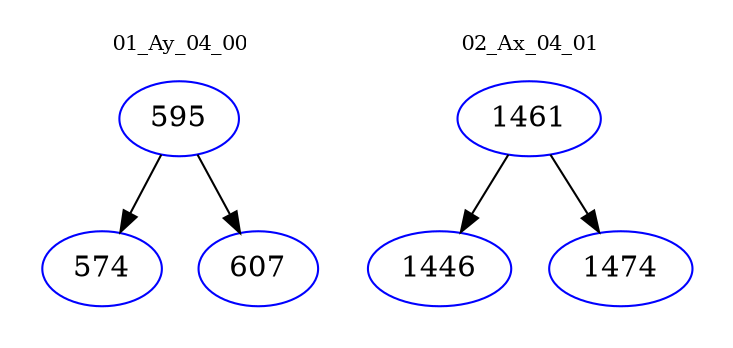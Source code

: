 digraph{
subgraph cluster_0 {
color = white
label = "01_Ay_04_00";
fontsize=10;
T0_595 [label="595", color="blue"]
T0_595 -> T0_574 [color="black"]
T0_574 [label="574", color="blue"]
T0_595 -> T0_607 [color="black"]
T0_607 [label="607", color="blue"]
}
subgraph cluster_1 {
color = white
label = "02_Ax_04_01";
fontsize=10;
T1_1461 [label="1461", color="blue"]
T1_1461 -> T1_1446 [color="black"]
T1_1446 [label="1446", color="blue"]
T1_1461 -> T1_1474 [color="black"]
T1_1474 [label="1474", color="blue"]
}
}
